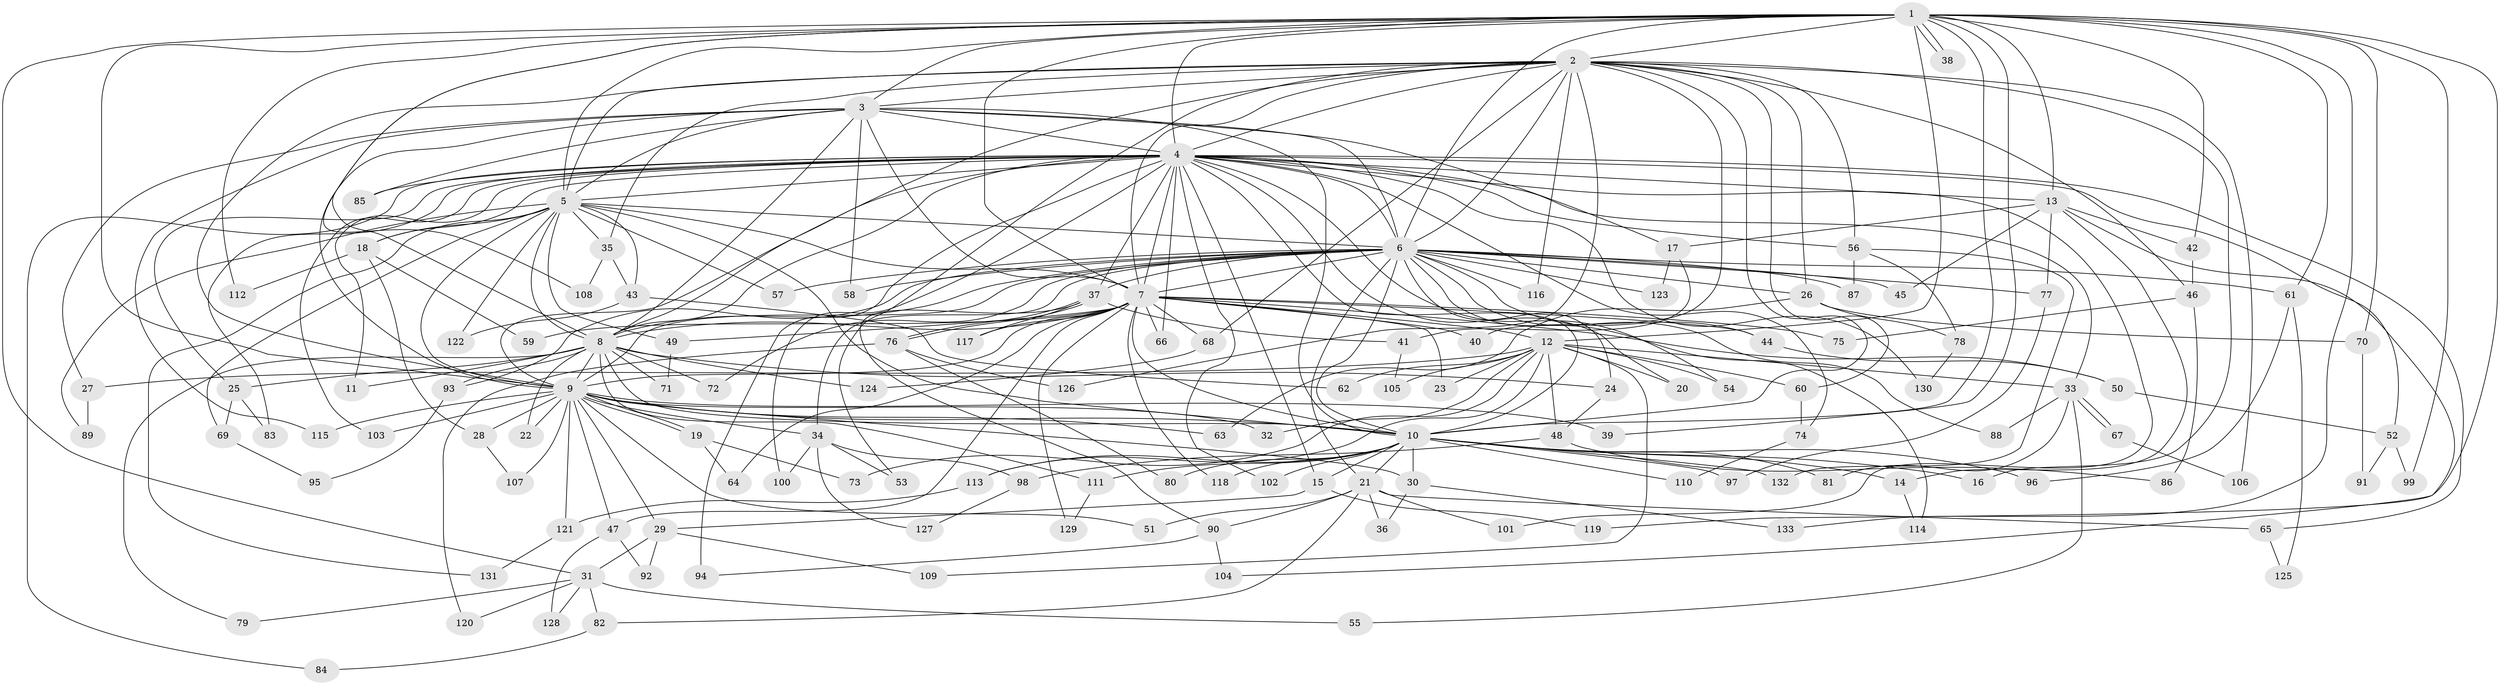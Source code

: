 // Generated by graph-tools (version 1.1) at 2025/01/03/09/25 03:01:21]
// undirected, 133 vertices, 291 edges
graph export_dot {
graph [start="1"]
  node [color=gray90,style=filled];
  1;
  2;
  3;
  4;
  5;
  6;
  7;
  8;
  9;
  10;
  11;
  12;
  13;
  14;
  15;
  16;
  17;
  18;
  19;
  20;
  21;
  22;
  23;
  24;
  25;
  26;
  27;
  28;
  29;
  30;
  31;
  32;
  33;
  34;
  35;
  36;
  37;
  38;
  39;
  40;
  41;
  42;
  43;
  44;
  45;
  46;
  47;
  48;
  49;
  50;
  51;
  52;
  53;
  54;
  55;
  56;
  57;
  58;
  59;
  60;
  61;
  62;
  63;
  64;
  65;
  66;
  67;
  68;
  69;
  70;
  71;
  72;
  73;
  74;
  75;
  76;
  77;
  78;
  79;
  80;
  81;
  82;
  83;
  84;
  85;
  86;
  87;
  88;
  89;
  90;
  91;
  92;
  93;
  94;
  95;
  96;
  97;
  98;
  99;
  100;
  101;
  102;
  103;
  104;
  105;
  106;
  107;
  108;
  109;
  110;
  111;
  112;
  113;
  114;
  115;
  116;
  117;
  118;
  119;
  120;
  121;
  122;
  123;
  124;
  125;
  126;
  127;
  128;
  129;
  130;
  131;
  132;
  133;
  1 -- 2;
  1 -- 3;
  1 -- 4;
  1 -- 5;
  1 -- 6;
  1 -- 7;
  1 -- 8;
  1 -- 9;
  1 -- 10;
  1 -- 12;
  1 -- 13;
  1 -- 31;
  1 -- 38;
  1 -- 38;
  1 -- 39;
  1 -- 42;
  1 -- 61;
  1 -- 70;
  1 -- 99;
  1 -- 108;
  1 -- 112;
  1 -- 119;
  1 -- 133;
  2 -- 3;
  2 -- 4;
  2 -- 5;
  2 -- 6;
  2 -- 7;
  2 -- 8;
  2 -- 9;
  2 -- 10;
  2 -- 16;
  2 -- 26;
  2 -- 35;
  2 -- 40;
  2 -- 46;
  2 -- 53;
  2 -- 56;
  2 -- 60;
  2 -- 68;
  2 -- 106;
  2 -- 116;
  2 -- 126;
  3 -- 4;
  3 -- 5;
  3 -- 6;
  3 -- 7;
  3 -- 8;
  3 -- 9;
  3 -- 10;
  3 -- 17;
  3 -- 27;
  3 -- 58;
  3 -- 85;
  3 -- 115;
  4 -- 5;
  4 -- 6;
  4 -- 7;
  4 -- 8;
  4 -- 9;
  4 -- 10;
  4 -- 11;
  4 -- 13;
  4 -- 15;
  4 -- 18;
  4 -- 20;
  4 -- 25;
  4 -- 33;
  4 -- 37;
  4 -- 52;
  4 -- 54;
  4 -- 56;
  4 -- 65;
  4 -- 66;
  4 -- 74;
  4 -- 83;
  4 -- 84;
  4 -- 85;
  4 -- 94;
  4 -- 100;
  4 -- 101;
  4 -- 102;
  4 -- 103;
  4 -- 130;
  5 -- 6;
  5 -- 7;
  5 -- 8;
  5 -- 9;
  5 -- 10;
  5 -- 18;
  5 -- 35;
  5 -- 43;
  5 -- 49;
  5 -- 57;
  5 -- 69;
  5 -- 89;
  5 -- 122;
  5 -- 131;
  6 -- 7;
  6 -- 8;
  6 -- 9;
  6 -- 10;
  6 -- 21;
  6 -- 24;
  6 -- 26;
  6 -- 34;
  6 -- 37;
  6 -- 44;
  6 -- 45;
  6 -- 57;
  6 -- 58;
  6 -- 61;
  6 -- 72;
  6 -- 77;
  6 -- 87;
  6 -- 88;
  6 -- 93;
  6 -- 114;
  6 -- 116;
  6 -- 123;
  7 -- 8;
  7 -- 9;
  7 -- 10;
  7 -- 12;
  7 -- 23;
  7 -- 40;
  7 -- 44;
  7 -- 47;
  7 -- 49;
  7 -- 50;
  7 -- 59;
  7 -- 64;
  7 -- 66;
  7 -- 68;
  7 -- 75;
  7 -- 117;
  7 -- 118;
  7 -- 129;
  8 -- 9;
  8 -- 10;
  8 -- 11;
  8 -- 22;
  8 -- 24;
  8 -- 25;
  8 -- 71;
  8 -- 72;
  8 -- 79;
  8 -- 93;
  8 -- 111;
  8 -- 124;
  9 -- 10;
  9 -- 19;
  9 -- 19;
  9 -- 22;
  9 -- 28;
  9 -- 29;
  9 -- 30;
  9 -- 32;
  9 -- 34;
  9 -- 39;
  9 -- 47;
  9 -- 51;
  9 -- 63;
  9 -- 103;
  9 -- 107;
  9 -- 115;
  9 -- 121;
  10 -- 14;
  10 -- 15;
  10 -- 16;
  10 -- 21;
  10 -- 30;
  10 -- 80;
  10 -- 81;
  10 -- 96;
  10 -- 97;
  10 -- 102;
  10 -- 110;
  10 -- 111;
  10 -- 113;
  10 -- 118;
  10 -- 132;
  12 -- 20;
  12 -- 23;
  12 -- 27;
  12 -- 32;
  12 -- 33;
  12 -- 48;
  12 -- 54;
  12 -- 60;
  12 -- 62;
  12 -- 73;
  12 -- 105;
  12 -- 109;
  12 -- 113;
  13 -- 14;
  13 -- 17;
  13 -- 42;
  13 -- 45;
  13 -- 77;
  13 -- 104;
  14 -- 114;
  15 -- 29;
  15 -- 119;
  17 -- 41;
  17 -- 123;
  18 -- 28;
  18 -- 59;
  18 -- 112;
  19 -- 64;
  19 -- 73;
  21 -- 36;
  21 -- 51;
  21 -- 65;
  21 -- 82;
  21 -- 90;
  21 -- 101;
  24 -- 48;
  25 -- 69;
  25 -- 83;
  26 -- 63;
  26 -- 70;
  26 -- 78;
  27 -- 89;
  28 -- 107;
  29 -- 31;
  29 -- 92;
  29 -- 109;
  30 -- 36;
  30 -- 133;
  31 -- 55;
  31 -- 79;
  31 -- 82;
  31 -- 120;
  31 -- 128;
  33 -- 55;
  33 -- 67;
  33 -- 67;
  33 -- 81;
  33 -- 88;
  34 -- 53;
  34 -- 98;
  34 -- 100;
  34 -- 127;
  35 -- 43;
  35 -- 108;
  37 -- 41;
  37 -- 76;
  37 -- 76;
  37 -- 90;
  37 -- 117;
  41 -- 105;
  42 -- 46;
  43 -- 62;
  43 -- 122;
  44 -- 50;
  46 -- 75;
  46 -- 86;
  47 -- 92;
  47 -- 128;
  48 -- 86;
  48 -- 98;
  49 -- 71;
  50 -- 52;
  52 -- 91;
  52 -- 99;
  56 -- 78;
  56 -- 87;
  56 -- 132;
  60 -- 74;
  61 -- 96;
  61 -- 125;
  65 -- 125;
  67 -- 106;
  68 -- 124;
  69 -- 95;
  70 -- 91;
  74 -- 110;
  76 -- 80;
  76 -- 120;
  76 -- 126;
  77 -- 97;
  78 -- 130;
  82 -- 84;
  90 -- 94;
  90 -- 104;
  93 -- 95;
  98 -- 127;
  111 -- 129;
  113 -- 121;
  121 -- 131;
}
